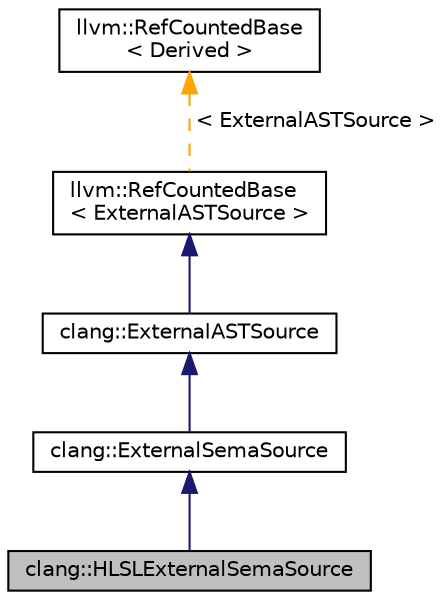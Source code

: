 digraph "clang::HLSLExternalSemaSource"
{
 // LATEX_PDF_SIZE
  bgcolor="transparent";
  edge [fontname="Helvetica",fontsize="10",labelfontname="Helvetica",labelfontsize="10"];
  node [fontname="Helvetica",fontsize="10",shape=record];
  Node1 [label="clang::HLSLExternalSemaSource",height=0.2,width=0.4,color="black", fillcolor="grey75", style="filled", fontcolor="black",tooltip=" "];
  Node2 -> Node1 [dir="back",color="midnightblue",fontsize="10",style="solid",fontname="Helvetica"];
  Node2 [label="clang::ExternalSemaSource",height=0.2,width=0.4,color="black",URL="$classclang_1_1ExternalSemaSource.html",tooltip="An abstract interface that should be implemented by external AST sources that also provide informatio..."];
  Node3 -> Node2 [dir="back",color="midnightblue",fontsize="10",style="solid",fontname="Helvetica"];
  Node3 [label="clang::ExternalASTSource",height=0.2,width=0.4,color="black",URL="$classclang_1_1ExternalASTSource.html",tooltip="Abstract interface for external sources of AST nodes."];
  Node4 -> Node3 [dir="back",color="midnightblue",fontsize="10",style="solid",fontname="Helvetica"];
  Node4 [label="llvm::RefCountedBase\l\< ExternalASTSource \>",height=0.2,width=0.4,color="black",URL="$classllvm_1_1RefCountedBase.html",tooltip=" "];
  Node5 -> Node4 [dir="back",color="orange",fontsize="10",style="dashed",label=" \< ExternalASTSource \>" ,fontname="Helvetica"];
  Node5 [label="llvm::RefCountedBase\l\< Derived \>",height=0.2,width=0.4,color="black",URL="$classllvm_1_1RefCountedBase.html",tooltip=" "];
}
